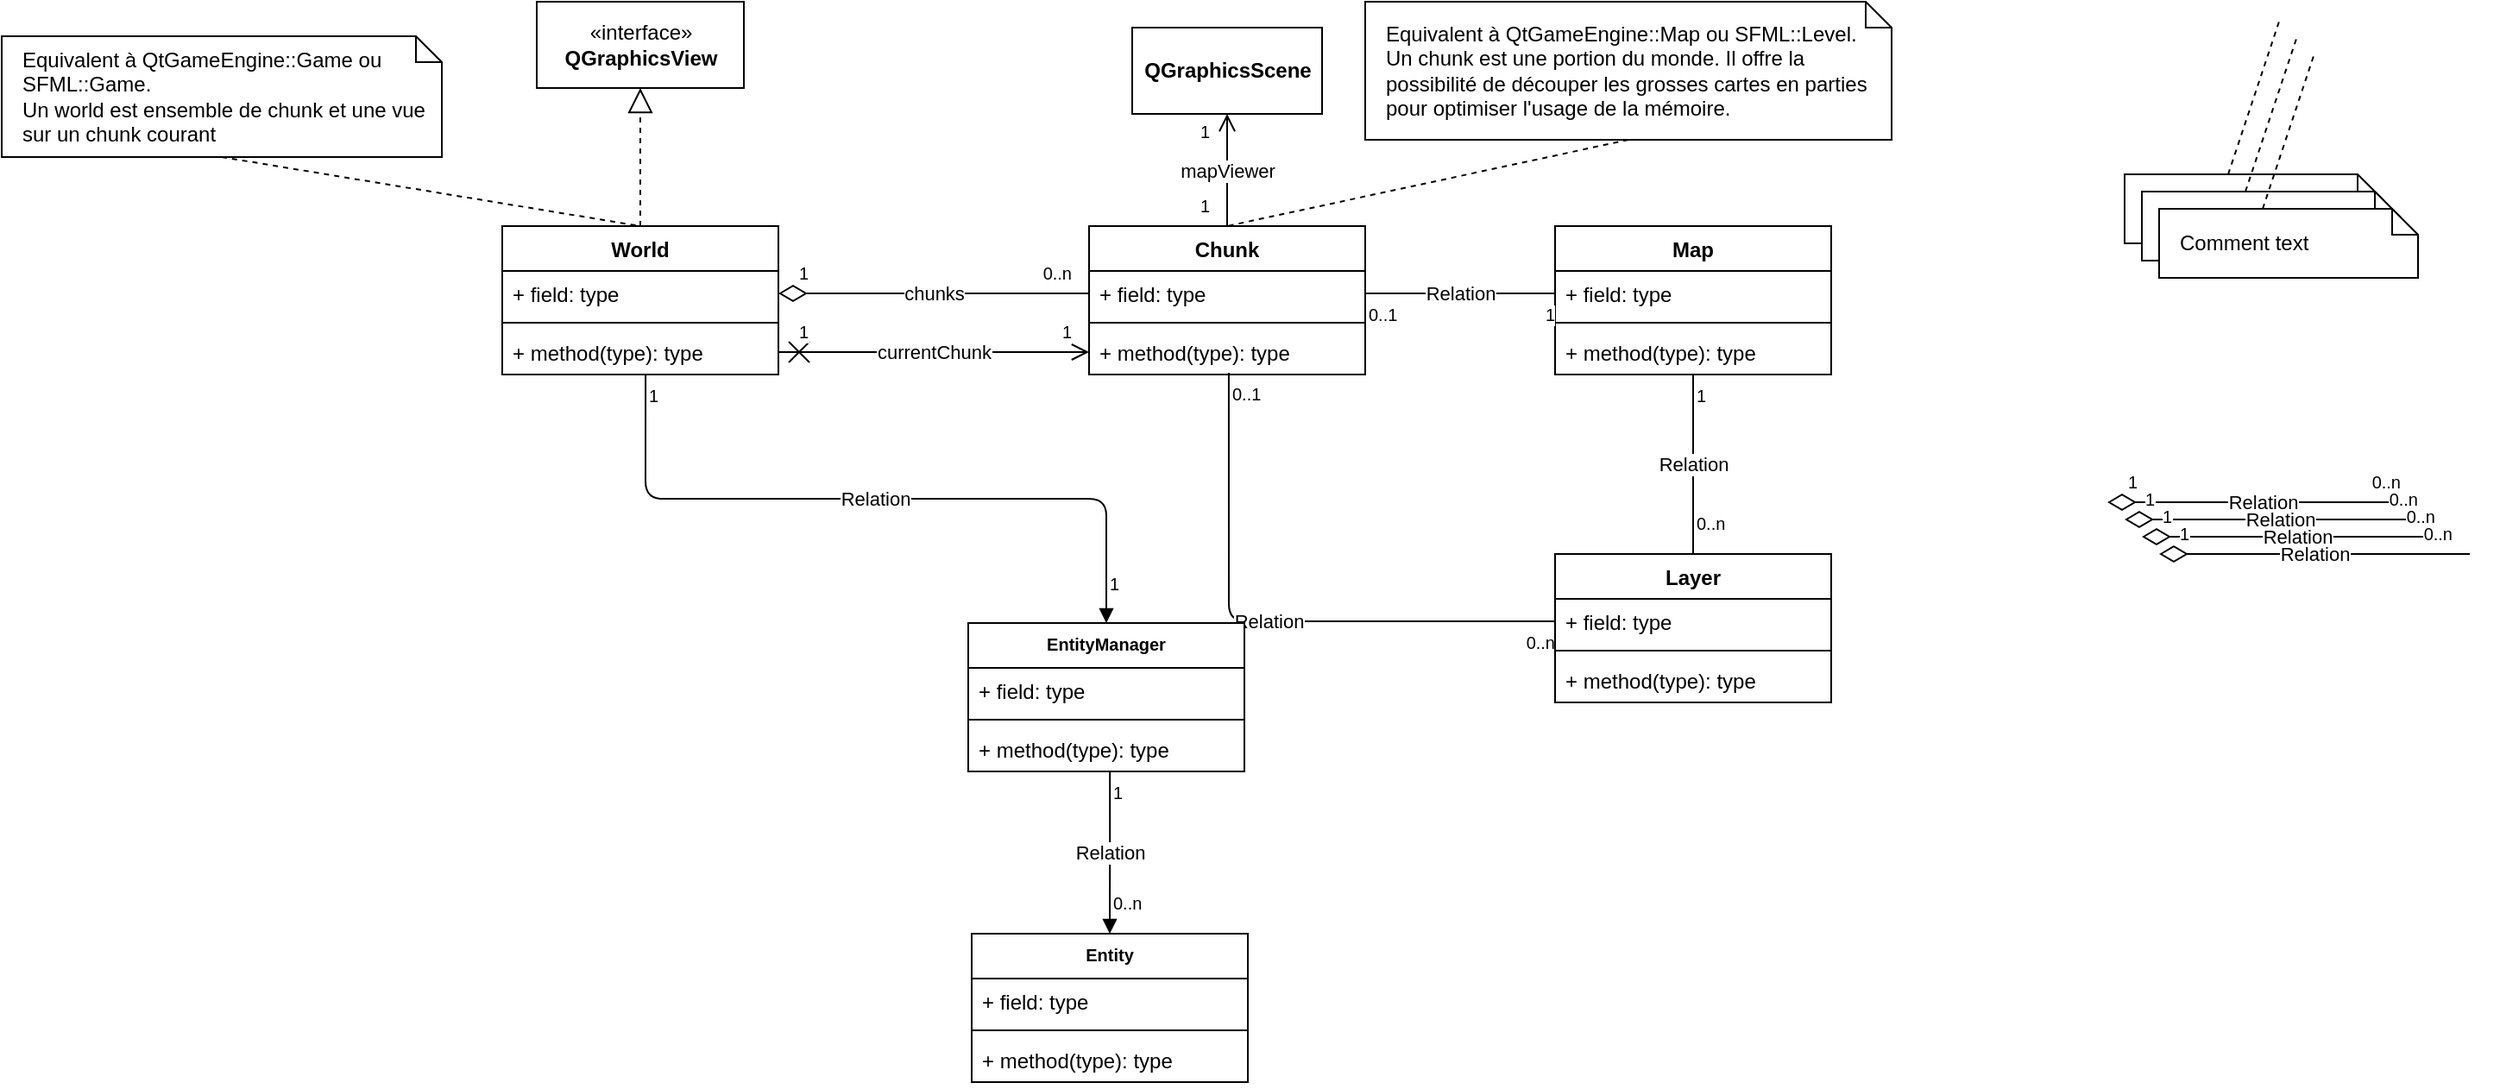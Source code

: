 <mxfile version="13.1.14" type="github">
  <diagram id="xiOiq24JkSzProiSVCCY" name="Page-1">
    <mxGraphModel dx="2591" dy="761" grid="1" gridSize="10" guides="1" tooltips="1" connect="1" arrows="1" fold="1" page="1" pageScale="1" pageWidth="1169" pageHeight="1654" math="0" shadow="0">
      <root>
        <mxCell id="0" />
        <mxCell id="1" parent="0" />
        <mxCell id="bohhxA9WNWS1U3EAJLv6-5" value="Map" style="swimlane;fontStyle=1;align=center;verticalAlign=top;childLayout=stackLayout;horizontal=1;startSize=26;horizontalStack=0;resizeParent=1;resizeParentMax=0;resizeLast=0;collapsible=1;marginBottom=0;" parent="1" vertex="1">
          <mxGeometry x="640" y="140" width="160" height="86" as="geometry" />
        </mxCell>
        <mxCell id="bohhxA9WNWS1U3EAJLv6-6" value="+ field: type" style="text;strokeColor=none;fillColor=none;align=left;verticalAlign=top;spacingLeft=4;spacingRight=4;overflow=hidden;rotatable=0;points=[[0,0.5],[1,0.5]];portConstraint=eastwest;" parent="bohhxA9WNWS1U3EAJLv6-5" vertex="1">
          <mxGeometry y="26" width="160" height="26" as="geometry" />
        </mxCell>
        <mxCell id="bohhxA9WNWS1U3EAJLv6-7" value="" style="line;strokeWidth=1;fillColor=none;align=left;verticalAlign=middle;spacingTop=-1;spacingLeft=3;spacingRight=3;rotatable=0;labelPosition=right;points=[];portConstraint=eastwest;" parent="bohhxA9WNWS1U3EAJLv6-5" vertex="1">
          <mxGeometry y="52" width="160" height="8" as="geometry" />
        </mxCell>
        <mxCell id="bohhxA9WNWS1U3EAJLv6-8" value="+ method(type): type" style="text;strokeColor=none;fillColor=none;align=left;verticalAlign=top;spacingLeft=4;spacingRight=4;overflow=hidden;rotatable=0;points=[[0,0.5],[1,0.5]];portConstraint=eastwest;" parent="bohhxA9WNWS1U3EAJLv6-5" vertex="1">
          <mxGeometry y="60" width="160" height="26" as="geometry" />
        </mxCell>
        <mxCell id="bohhxA9WNWS1U3EAJLv6-22" value="Relation" style="endArrow=none;html=1;endSize=6;startArrow=none;startSize=6;startFill=0;edgeStyle=orthogonalEdgeStyle;endFill=0;exitX=1;exitY=0.5;exitDx=0;exitDy=0;entryX=0;entryY=0.5;entryDx=0;entryDy=0;" parent="1" source="bxOdq--mQ42lOuyjaQym-25" target="bohhxA9WNWS1U3EAJLv6-6" edge="1">
          <mxGeometry relative="1" as="geometry">
            <mxPoint x="400" y="300" as="sourcePoint" />
            <mxPoint x="520" y="300" as="targetPoint" />
          </mxGeometry>
        </mxCell>
        <mxCell id="bohhxA9WNWS1U3EAJLv6-23" value="0..1" style="resizable=0;html=1;align=left;verticalAlign=top;labelBackgroundColor=#ffffff;fontSize=10;" parent="bohhxA9WNWS1U3EAJLv6-22" connectable="0" vertex="1">
          <mxGeometry x="-1" relative="1" as="geometry" />
        </mxCell>
        <mxCell id="bohhxA9WNWS1U3EAJLv6-24" value="1" style="resizable=0;html=1;align=right;verticalAlign=top;labelBackgroundColor=#ffffff;fontSize=10;" parent="bohhxA9WNWS1U3EAJLv6-22" connectable="0" vertex="1">
          <mxGeometry x="1" relative="1" as="geometry" />
        </mxCell>
        <mxCell id="bohhxA9WNWS1U3EAJLv6-25" value="Relation" style="endArrow=block;html=1;endSize=6;startArrow=none;startSize=6;startFill=0;edgeStyle=orthogonalEdgeStyle;endFill=1;entryX=0.5;entryY=0;entryDx=0;entryDy=0;exitX=0.519;exitY=1;exitDx=0;exitDy=0;exitPerimeter=0;" parent="1" edge="1" target="bohhxA9WNWS1U3EAJLv6-45" source="bohhxA9WNWS1U3EAJLv6-4">
          <mxGeometry relative="1" as="geometry">
            <mxPoint x="270" y="250" as="sourcePoint" />
            <mxPoint x="240" y="314.99" as="targetPoint" />
          </mxGeometry>
        </mxCell>
        <mxCell id="bohhxA9WNWS1U3EAJLv6-26" value="1" style="resizable=0;html=1;align=left;verticalAlign=top;labelBackgroundColor=#ffffff;fontSize=10;" parent="bohhxA9WNWS1U3EAJLv6-25" connectable="0" vertex="1">
          <mxGeometry x="-1" relative="1" as="geometry" />
        </mxCell>
        <mxCell id="bohhxA9WNWS1U3EAJLv6-27" value="1" style="resizable=0;html=1;align=left;verticalAlign=top;labelBackgroundColor=#ffffff;fontSize=10;" parent="bohhxA9WNWS1U3EAJLv6-25" connectable="0" vertex="1">
          <mxGeometry x="1" relative="1" as="geometry">
            <mxPoint y="-35" as="offset" />
          </mxGeometry>
        </mxCell>
        <mxCell id="bohhxA9WNWS1U3EAJLv6-31" value="Relation" style="endArrow=block;html=1;endSize=6;startArrow=none;startSize=6;startFill=0;edgeStyle=orthogonalEdgeStyle;endFill=1;exitX=0.513;exitY=1;exitDx=0;exitDy=0;exitPerimeter=0;entryX=0.5;entryY=0;entryDx=0;entryDy=0;" parent="1" source="bohhxA9WNWS1U3EAJLv6-48" target="bohhxA9WNWS1U3EAJLv6-41" edge="1">
          <mxGeometry relative="1" as="geometry">
            <mxPoint x="160" y="450" as="sourcePoint" />
            <mxPoint x="460" y="520" as="targetPoint" />
          </mxGeometry>
        </mxCell>
        <mxCell id="bohhxA9WNWS1U3EAJLv6-32" value="1" style="resizable=0;html=1;align=left;verticalAlign=top;labelBackgroundColor=#ffffff;fontSize=10;" parent="bohhxA9WNWS1U3EAJLv6-31" connectable="0" vertex="1">
          <mxGeometry x="-1" relative="1" as="geometry" />
        </mxCell>
        <mxCell id="bohhxA9WNWS1U3EAJLv6-33" value="0..n" style="resizable=0;html=1;align=left;verticalAlign=top;labelBackgroundColor=#ffffff;fontSize=10;" parent="bohhxA9WNWS1U3EAJLv6-31" connectable="0" vertex="1">
          <mxGeometry x="1" relative="1" as="geometry">
            <mxPoint y="-30.1" as="offset" />
          </mxGeometry>
        </mxCell>
        <mxCell id="bohhxA9WNWS1U3EAJLv6-34" value="Relation" style="endArrow=none;html=1;endSize=6;startArrow=none;startSize=6;startFill=0;edgeStyle=orthogonalEdgeStyle;endFill=0;exitX=0.5;exitY=1;exitDx=0;exitDy=0;exitPerimeter=0;entryX=0.5;entryY=0;entryDx=0;entryDy=0;" parent="1" source="bohhxA9WNWS1U3EAJLv6-8" target="bohhxA9WNWS1U3EAJLv6-9" edge="1">
          <mxGeometry relative="1" as="geometry">
            <mxPoint x="490" y="500" as="sourcePoint" />
            <mxPoint x="880" y="280" as="targetPoint" />
          </mxGeometry>
        </mxCell>
        <mxCell id="bohhxA9WNWS1U3EAJLv6-35" value="1" style="resizable=0;html=1;align=left;verticalAlign=top;labelBackgroundColor=#ffffff;fontSize=10;" parent="bohhxA9WNWS1U3EAJLv6-34" connectable="0" vertex="1">
          <mxGeometry x="-1" relative="1" as="geometry" />
        </mxCell>
        <mxCell id="bohhxA9WNWS1U3EAJLv6-36" value="0..n" style="resizable=0;html=1;align=left;verticalAlign=top;labelBackgroundColor=#ffffff;fontSize=10;" parent="bohhxA9WNWS1U3EAJLv6-34" connectable="0" vertex="1">
          <mxGeometry x="1" relative="1" as="geometry">
            <mxPoint y="-30.17" as="offset" />
          </mxGeometry>
        </mxCell>
        <mxCell id="bohhxA9WNWS1U3EAJLv6-37" value="Relation" style="endArrow=none;html=1;endSize=6;startArrow=none;startSize=6;startFill=0;edgeStyle=orthogonalEdgeStyle;endFill=0;exitX=0.506;exitY=0.962;exitDx=0;exitDy=0;entryX=0;entryY=0.5;entryDx=0;entryDy=0;exitPerimeter=0;" parent="1" source="bxOdq--mQ42lOuyjaQym-27" target="bohhxA9WNWS1U3EAJLv6-10" edge="1">
          <mxGeometry relative="1" as="geometry">
            <mxPoint x="380" y="340" as="sourcePoint" />
            <mxPoint x="500" y="340" as="targetPoint" />
          </mxGeometry>
        </mxCell>
        <mxCell id="bohhxA9WNWS1U3EAJLv6-38" value="0..1" style="resizable=0;html=1;align=left;verticalAlign=top;labelBackgroundColor=#ffffff;fontSize=10;" parent="bohhxA9WNWS1U3EAJLv6-37" connectable="0" vertex="1">
          <mxGeometry x="-1" relative="1" as="geometry" />
        </mxCell>
        <mxCell id="bohhxA9WNWS1U3EAJLv6-39" value="0..n" style="resizable=0;html=1;align=right;verticalAlign=top;labelBackgroundColor=#ffffff;fontSize=10;" parent="bohhxA9WNWS1U3EAJLv6-37" connectable="0" vertex="1">
          <mxGeometry x="1" relative="1" as="geometry" />
        </mxCell>
        <mxCell id="bohhxA9WNWS1U3EAJLv6-9" value="Layer" style="swimlane;fontStyle=1;align=center;verticalAlign=top;childLayout=stackLayout;horizontal=1;startSize=26;horizontalStack=0;resizeParent=1;resizeParentMax=0;resizeLast=0;collapsible=1;marginBottom=0;" parent="1" vertex="1">
          <mxGeometry x="640" y="330" width="160" height="86" as="geometry" />
        </mxCell>
        <mxCell id="bohhxA9WNWS1U3EAJLv6-10" value="+ field: type" style="text;strokeColor=none;fillColor=none;align=left;verticalAlign=top;spacingLeft=4;spacingRight=4;overflow=hidden;rotatable=0;points=[[0,0.5],[1,0.5]];portConstraint=eastwest;" parent="bohhxA9WNWS1U3EAJLv6-9" vertex="1">
          <mxGeometry y="26" width="160" height="26" as="geometry" />
        </mxCell>
        <mxCell id="bohhxA9WNWS1U3EAJLv6-11" value="" style="line;strokeWidth=1;fillColor=none;align=left;verticalAlign=middle;spacingTop=-1;spacingLeft=3;spacingRight=3;rotatable=0;labelPosition=right;points=[];portConstraint=eastwest;" parent="bohhxA9WNWS1U3EAJLv6-9" vertex="1">
          <mxGeometry y="52" width="160" height="8" as="geometry" />
        </mxCell>
        <mxCell id="bohhxA9WNWS1U3EAJLv6-12" value="+ method(type): type" style="text;strokeColor=none;fillColor=none;align=left;verticalAlign=top;spacingLeft=4;spacingRight=4;overflow=hidden;rotatable=0;points=[[0,0.5],[1,0.5]];portConstraint=eastwest;" parent="bohhxA9WNWS1U3EAJLv6-9" vertex="1">
          <mxGeometry y="60" width="160" height="26" as="geometry" />
        </mxCell>
        <mxCell id="bohhxA9WNWS1U3EAJLv6-45" value="EntityManager" style="swimlane;fontStyle=1;align=center;verticalAlign=top;childLayout=stackLayout;horizontal=1;startSize=26;horizontalStack=0;resizeParent=1;resizeParentMax=0;resizeLast=0;collapsible=1;marginBottom=0;fontSize=10;" parent="1" vertex="1">
          <mxGeometry x="300" y="370" width="160" height="86" as="geometry" />
        </mxCell>
        <mxCell id="bohhxA9WNWS1U3EAJLv6-46" value="+ field: type" style="text;strokeColor=none;fillColor=none;align=left;verticalAlign=top;spacingLeft=4;spacingRight=4;overflow=hidden;rotatable=0;points=[[0,0.5],[1,0.5]];portConstraint=eastwest;" parent="bohhxA9WNWS1U3EAJLv6-45" vertex="1">
          <mxGeometry y="26" width="160" height="26" as="geometry" />
        </mxCell>
        <mxCell id="bohhxA9WNWS1U3EAJLv6-47" value="" style="line;strokeWidth=1;fillColor=none;align=left;verticalAlign=middle;spacingTop=-1;spacingLeft=3;spacingRight=3;rotatable=0;labelPosition=right;points=[];portConstraint=eastwest;" parent="bohhxA9WNWS1U3EAJLv6-45" vertex="1">
          <mxGeometry y="52" width="160" height="8" as="geometry" />
        </mxCell>
        <mxCell id="bohhxA9WNWS1U3EAJLv6-48" value="+ method(type): type" style="text;strokeColor=none;fillColor=none;align=left;verticalAlign=top;spacingLeft=4;spacingRight=4;overflow=hidden;rotatable=0;points=[[0,0.5],[1,0.5]];portConstraint=eastwest;" parent="bohhxA9WNWS1U3EAJLv6-45" vertex="1">
          <mxGeometry y="60" width="160" height="26" as="geometry" />
        </mxCell>
        <mxCell id="bohhxA9WNWS1U3EAJLv6-41" value="Entity" style="swimlane;fontStyle=1;align=center;verticalAlign=top;childLayout=stackLayout;horizontal=1;startSize=26;horizontalStack=0;resizeParent=1;resizeParentMax=0;resizeLast=0;collapsible=1;marginBottom=0;fontSize=10;" parent="1" vertex="1">
          <mxGeometry x="302" y="550" width="160" height="86" as="geometry" />
        </mxCell>
        <mxCell id="bohhxA9WNWS1U3EAJLv6-42" value="+ field: type" style="text;strokeColor=none;fillColor=none;align=left;verticalAlign=top;spacingLeft=4;spacingRight=4;overflow=hidden;rotatable=0;points=[[0,0.5],[1,0.5]];portConstraint=eastwest;" parent="bohhxA9WNWS1U3EAJLv6-41" vertex="1">
          <mxGeometry y="26" width="160" height="26" as="geometry" />
        </mxCell>
        <mxCell id="bohhxA9WNWS1U3EAJLv6-43" value="" style="line;strokeWidth=1;fillColor=none;align=left;verticalAlign=middle;spacingTop=-1;spacingLeft=3;spacingRight=3;rotatable=0;labelPosition=right;points=[];portConstraint=eastwest;" parent="bohhxA9WNWS1U3EAJLv6-41" vertex="1">
          <mxGeometry y="52" width="160" height="8" as="geometry" />
        </mxCell>
        <mxCell id="bohhxA9WNWS1U3EAJLv6-44" value="+ method(type): type" style="text;strokeColor=none;fillColor=none;align=left;verticalAlign=top;spacingLeft=4;spacingRight=4;overflow=hidden;rotatable=0;points=[[0,0.5],[1,0.5]];portConstraint=eastwest;" parent="bohhxA9WNWS1U3EAJLv6-41" vertex="1">
          <mxGeometry y="60" width="160" height="26" as="geometry" />
        </mxCell>
        <mxCell id="bxOdq--mQ42lOuyjaQym-1" value="Equivalent à QtGameEngine::Game ou SFML::Game.&lt;br&gt;Un world est ensemble de chunk et une vue sur un chunk courant" style="shape=note;size=15;align=left;spacingLeft=10;html=1;whiteSpace=wrap;" vertex="1" parent="1">
          <mxGeometry x="-260" y="30" width="255" height="70" as="geometry" />
        </mxCell>
        <mxCell id="bxOdq--mQ42lOuyjaQym-2" value="" style="edgeStyle=none;endArrow=none;exitX=0.5;exitY=1;dashed=1;html=1;exitDx=0;exitDy=0;exitPerimeter=0;entryX=0.5;entryY=0;entryDx=0;entryDy=0;" edge="1" source="bxOdq--mQ42lOuyjaQym-1" parent="1" target="bohhxA9WNWS1U3EAJLv6-1">
          <mxGeometry x="1" relative="1" as="geometry">
            <mxPoint x="700" y="520" as="targetPoint" />
          </mxGeometry>
        </mxCell>
        <mxCell id="bxOdq--mQ42lOuyjaQym-4" value="Comment text" style="shape=note;size=15;align=left;spacingLeft=10;html=1;whiteSpace=wrap;" vertex="1" parent="1">
          <mxGeometry x="970" y="110" width="150" height="40" as="geometry" />
        </mxCell>
        <mxCell id="bxOdq--mQ42lOuyjaQym-5" value="" style="edgeStyle=none;endArrow=none;exitX=0.4;exitY=0;dashed=1;html=1;" edge="1" parent="1" source="bxOdq--mQ42lOuyjaQym-4">
          <mxGeometry x="1" relative="1" as="geometry">
            <mxPoint x="1060" y="20" as="targetPoint" />
          </mxGeometry>
        </mxCell>
        <mxCell id="bxOdq--mQ42lOuyjaQym-6" value="Comment text" style="shape=note;size=15;align=left;spacingLeft=10;html=1;whiteSpace=wrap;" vertex="1" parent="1">
          <mxGeometry x="980" y="120" width="150" height="40" as="geometry" />
        </mxCell>
        <mxCell id="bxOdq--mQ42lOuyjaQym-7" value="" style="edgeStyle=none;endArrow=none;exitX=0.4;exitY=0;dashed=1;html=1;" edge="1" parent="1" source="bxOdq--mQ42lOuyjaQym-6">
          <mxGeometry x="1" relative="1" as="geometry">
            <mxPoint x="1070" y="30" as="targetPoint" />
          </mxGeometry>
        </mxCell>
        <mxCell id="bxOdq--mQ42lOuyjaQym-8" value="Comment text" style="shape=note;size=15;align=left;spacingLeft=10;html=1;whiteSpace=wrap;" vertex="1" parent="1">
          <mxGeometry x="990" y="130" width="150" height="40" as="geometry" />
        </mxCell>
        <mxCell id="bxOdq--mQ42lOuyjaQym-9" value="" style="edgeStyle=none;endArrow=none;exitX=0.4;exitY=0;dashed=1;html=1;" edge="1" parent="1" source="bxOdq--mQ42lOuyjaQym-8">
          <mxGeometry x="1" relative="1" as="geometry">
            <mxPoint x="1080" y="40" as="targetPoint" />
          </mxGeometry>
        </mxCell>
        <mxCell id="bxOdq--mQ42lOuyjaQym-10" value="Equivalent à QtGameEngine::Map ou SFML::Level.&lt;br&gt;Un chunk est une portion du monde. Il offre la possibilité de découper les grosses cartes en parties pour optimiser l&#39;usage de la mémoire." style="shape=note;size=15;align=left;spacingLeft=10;html=1;whiteSpace=wrap;" vertex="1" parent="1">
          <mxGeometry x="530" y="10" width="305" height="80" as="geometry" />
        </mxCell>
        <mxCell id="bxOdq--mQ42lOuyjaQym-11" value="" style="edgeStyle=none;endArrow=none;exitX=0.5;exitY=1;dashed=1;html=1;exitDx=0;exitDy=0;exitPerimeter=0;entryX=0.5;entryY=0;entryDx=0;entryDy=0;" edge="1" parent="1" source="bxOdq--mQ42lOuyjaQym-10" target="bxOdq--mQ42lOuyjaQym-24">
          <mxGeometry x="1" relative="1" as="geometry">
            <mxPoint x="560" y="-40" as="targetPoint" />
          </mxGeometry>
        </mxCell>
        <mxCell id="bxOdq--mQ42lOuyjaQym-21" value="chunks" style="endArrow=none;html=1;endSize=0;startArrow=diamondThin;startSize=14;startFill=0;edgeStyle=orthogonalEdgeStyle;endFill=0;exitX=1;exitY=0.5;exitDx=0;exitDy=0;align=center;targetPerimeterSpacing=0;entryX=0;entryY=0.5;entryDx=0;entryDy=0;sourcePerimeterSpacing=0;" edge="1" parent="1" source="bohhxA9WNWS1U3EAJLv6-2" target="bxOdq--mQ42lOuyjaQym-25">
          <mxGeometry relative="1" as="geometry">
            <mxPoint x="1010" y="306" as="sourcePoint" />
            <mxPoint x="300" y="60" as="targetPoint" />
          </mxGeometry>
        </mxCell>
        <mxCell id="bxOdq--mQ42lOuyjaQym-22" value="1" style="resizable=0;align=left;verticalAlign=bottom;labelBackgroundColor=#ffffff;fontSize=10;spacing=0;spacingLeft=12;spacingBottom=6;spacingRight=12;html=1;" connectable="0" vertex="1" parent="bxOdq--mQ42lOuyjaQym-21">
          <mxGeometry x="-1" relative="1" as="geometry" />
        </mxCell>
        <mxCell id="bxOdq--mQ42lOuyjaQym-23" value="0..n" style="resizable=0;html=1;align=right;verticalAlign=bottom;labelBackgroundColor=#ffffff;fontSize=10;spacing=0;spacingLeft=12;spacingRight=12;spacingTop=0;spacingBottom=6;" connectable="0" vertex="1" parent="bxOdq--mQ42lOuyjaQym-21">
          <mxGeometry x="1" relative="1" as="geometry" />
        </mxCell>
        <mxCell id="bohhxA9WNWS1U3EAJLv6-1" value="World" style="swimlane;fontStyle=1;align=center;verticalAlign=top;childLayout=stackLayout;horizontal=1;startSize=26;horizontalStack=0;resizeParent=1;resizeParentMax=0;resizeLast=0;collapsible=1;marginBottom=0;" parent="1" vertex="1">
          <mxGeometry x="30" y="140" width="160" height="86" as="geometry" />
        </mxCell>
        <mxCell id="bohhxA9WNWS1U3EAJLv6-2" value="+ field: type" style="text;strokeColor=none;fillColor=none;align=left;verticalAlign=top;spacingLeft=4;spacingRight=4;overflow=hidden;rotatable=0;points=[[0,0.5],[1,0.5]];portConstraint=eastwest;" parent="bohhxA9WNWS1U3EAJLv6-1" vertex="1">
          <mxGeometry y="26" width="160" height="26" as="geometry" />
        </mxCell>
        <mxCell id="bohhxA9WNWS1U3EAJLv6-3" value="" style="line;strokeWidth=1;fillColor=none;align=left;verticalAlign=middle;spacingTop=-1;spacingLeft=3;spacingRight=3;rotatable=0;labelPosition=right;points=[];portConstraint=eastwest;" parent="bohhxA9WNWS1U3EAJLv6-1" vertex="1">
          <mxGeometry y="52" width="160" height="8" as="geometry" />
        </mxCell>
        <mxCell id="bohhxA9WNWS1U3EAJLv6-4" value="+ method(type): type" style="text;strokeColor=none;fillColor=none;align=left;verticalAlign=top;spacingLeft=4;spacingRight=4;overflow=hidden;rotatable=0;points=[[0,0.5],[1,0.5]];portConstraint=eastwest;" parent="bohhxA9WNWS1U3EAJLv6-1" vertex="1">
          <mxGeometry y="60" width="160" height="26" as="geometry" />
        </mxCell>
        <mxCell id="bxOdq--mQ42lOuyjaQym-24" value="Chunk" style="swimlane;fontStyle=1;align=center;verticalAlign=top;childLayout=stackLayout;horizontal=1;startSize=26;horizontalStack=0;resizeParent=1;resizeParentMax=0;resizeLast=0;collapsible=1;marginBottom=0;" vertex="1" parent="1">
          <mxGeometry x="370" y="140" width="160" height="86" as="geometry" />
        </mxCell>
        <mxCell id="bxOdq--mQ42lOuyjaQym-25" value="+ field: type" style="text;strokeColor=none;fillColor=none;align=left;verticalAlign=top;spacingLeft=4;spacingRight=4;overflow=hidden;rotatable=0;points=[[0,0.5],[1,0.5]];portConstraint=eastwest;" vertex="1" parent="bxOdq--mQ42lOuyjaQym-24">
          <mxGeometry y="26" width="160" height="26" as="geometry" />
        </mxCell>
        <mxCell id="bxOdq--mQ42lOuyjaQym-26" value="" style="line;strokeWidth=1;fillColor=none;align=left;verticalAlign=middle;spacingTop=-1;spacingLeft=3;spacingRight=3;rotatable=0;labelPosition=right;points=[];portConstraint=eastwest;" vertex="1" parent="bxOdq--mQ42lOuyjaQym-24">
          <mxGeometry y="52" width="160" height="8" as="geometry" />
        </mxCell>
        <mxCell id="bxOdq--mQ42lOuyjaQym-27" value="+ method(type): type" style="text;strokeColor=none;fillColor=none;align=left;verticalAlign=top;spacingLeft=4;spacingRight=4;overflow=hidden;rotatable=0;points=[[0,0.5],[1,0.5]];portConstraint=eastwest;" vertex="1" parent="bxOdq--mQ42lOuyjaQym-24">
          <mxGeometry y="60" width="160" height="26" as="geometry" />
        </mxCell>
        <mxCell id="bxOdq--mQ42lOuyjaQym-38" value="mapViewer" style="endArrow=none;html=1;endSize=0;startArrow=open;startSize=8;startFill=0;edgeStyle=orthogonalEdgeStyle;endFill=0;align=center;targetPerimeterSpacing=0;entryX=0.5;entryY=0;entryDx=0;entryDy=0;sourcePerimeterSpacing=0;exitX=0.5;exitY=1;exitDx=0;exitDy=0;" edge="1" parent="1" source="bxOdq--mQ42lOuyjaQym-64" target="bxOdq--mQ42lOuyjaQym-24">
          <mxGeometry relative="1" as="geometry">
            <mxPoint x="300" y="80" as="sourcePoint" />
            <mxPoint x="360" y="100" as="targetPoint" />
          </mxGeometry>
        </mxCell>
        <mxCell id="bxOdq--mQ42lOuyjaQym-39" value="1" style="resizable=0;align=right;verticalAlign=top;labelBackgroundColor=#ffffff;fontSize=10;spacing=0;spacingLeft=12;spacingBottom=6;spacingRight=12;html=1;" connectable="0" vertex="1" parent="bxOdq--mQ42lOuyjaQym-38">
          <mxGeometry x="-1" relative="1" as="geometry" />
        </mxCell>
        <mxCell id="bxOdq--mQ42lOuyjaQym-40" value="1" style="resizable=0;html=1;align=right;verticalAlign=bottom;labelBackgroundColor=#ffffff;fontSize=10;spacing=0;spacingLeft=12;spacingRight=12;spacingTop=0;spacingBottom=6;" connectable="0" vertex="1" parent="bxOdq--mQ42lOuyjaQym-38">
          <mxGeometry x="1" relative="1" as="geometry" />
        </mxCell>
        <mxCell id="bxOdq--mQ42lOuyjaQym-41" value="Relation" style="endArrow=none;html=1;endSize=12;startArrow=diamondThin;startSize=14;startFill=0;edgeStyle=orthogonalEdgeStyle;endFill=0;exitX=1;exitY=0.5;exitDx=0;exitDy=0;align=center;targetPerimeterSpacing=12;entryX=0;entryY=0.5;entryDx=0;entryDy=0;sourcePerimeterSpacing=14;" edge="1" parent="1">
          <mxGeometry relative="1" as="geometry">
            <mxPoint x="960" y="300" as="sourcePoint" />
            <mxPoint x="1140" y="300" as="targetPoint" />
          </mxGeometry>
        </mxCell>
        <mxCell id="bxOdq--mQ42lOuyjaQym-42" value="1" style="resizable=0;align=left;verticalAlign=bottom;labelBackgroundColor=#ffffff;fontSize=10;spacing=0;spacingLeft=12;spacingBottom=6;spacingRight=12;html=1;" connectable="0" vertex="1" parent="bxOdq--mQ42lOuyjaQym-41">
          <mxGeometry x="-1" relative="1" as="geometry" />
        </mxCell>
        <mxCell id="bxOdq--mQ42lOuyjaQym-43" value="0..n" style="resizable=0;html=1;align=right;verticalAlign=bottom;labelBackgroundColor=#ffffff;fontSize=10;spacing=0;spacingLeft=12;spacingRight=12;spacingTop=0;spacingBottom=6;" connectable="0" vertex="1" parent="bxOdq--mQ42lOuyjaQym-41">
          <mxGeometry x="1" relative="1" as="geometry" />
        </mxCell>
        <mxCell id="bxOdq--mQ42lOuyjaQym-44" value="Relation" style="endArrow=none;html=1;endSize=12;startArrow=diamondThin;startSize=14;startFill=0;edgeStyle=orthogonalEdgeStyle;endFill=0;exitX=1;exitY=0.5;exitDx=0;exitDy=0;align=center;targetPerimeterSpacing=12;entryX=0;entryY=0.5;entryDx=0;entryDy=0;sourcePerimeterSpacing=14;" edge="1" parent="1">
          <mxGeometry relative="1" as="geometry">
            <mxPoint x="970" y="310" as="sourcePoint" />
            <mxPoint x="1150" y="310" as="targetPoint" />
          </mxGeometry>
        </mxCell>
        <mxCell id="bxOdq--mQ42lOuyjaQym-45" value="1" style="resizable=0;align=left;verticalAlign=bottom;labelBackgroundColor=#ffffff;fontSize=10;spacing=0;spacingLeft=12;spacingBottom=6;spacingRight=12;html=1;" connectable="0" vertex="1" parent="bxOdq--mQ42lOuyjaQym-44">
          <mxGeometry x="-1" relative="1" as="geometry" />
        </mxCell>
        <mxCell id="bxOdq--mQ42lOuyjaQym-46" value="0..n" style="resizable=0;html=1;align=right;verticalAlign=bottom;labelBackgroundColor=#ffffff;fontSize=10;spacing=0;spacingLeft=12;spacingRight=12;spacingTop=0;spacingBottom=6;" connectable="0" vertex="1" parent="bxOdq--mQ42lOuyjaQym-44">
          <mxGeometry x="1" relative="1" as="geometry" />
        </mxCell>
        <mxCell id="bxOdq--mQ42lOuyjaQym-47" value="Relation" style="endArrow=none;html=1;endSize=12;startArrow=diamondThin;startSize=14;startFill=0;edgeStyle=orthogonalEdgeStyle;endFill=0;exitX=1;exitY=0.5;exitDx=0;exitDy=0;align=center;targetPerimeterSpacing=12;entryX=0;entryY=0.5;entryDx=0;entryDy=0;sourcePerimeterSpacing=14;" edge="1" parent="1">
          <mxGeometry relative="1" as="geometry">
            <mxPoint x="980" y="320" as="sourcePoint" />
            <mxPoint x="1160" y="320" as="targetPoint" />
          </mxGeometry>
        </mxCell>
        <mxCell id="bxOdq--mQ42lOuyjaQym-48" value="1" style="resizable=0;align=left;verticalAlign=bottom;labelBackgroundColor=#ffffff;fontSize=10;spacing=0;spacingLeft=12;spacingBottom=6;spacingRight=12;html=1;" connectable="0" vertex="1" parent="bxOdq--mQ42lOuyjaQym-47">
          <mxGeometry x="-1" relative="1" as="geometry" />
        </mxCell>
        <mxCell id="bxOdq--mQ42lOuyjaQym-49" value="0..n" style="resizable=0;html=1;align=right;verticalAlign=bottom;labelBackgroundColor=#ffffff;fontSize=10;spacing=0;spacingLeft=12;spacingRight=12;spacingTop=0;spacingBottom=6;" connectable="0" vertex="1" parent="bxOdq--mQ42lOuyjaQym-47">
          <mxGeometry x="1" relative="1" as="geometry" />
        </mxCell>
        <mxCell id="bxOdq--mQ42lOuyjaQym-50" value="Relation" style="endArrow=none;html=1;endSize=12;startArrow=diamondThin;startSize=14;startFill=0;edgeStyle=orthogonalEdgeStyle;endFill=0;exitX=1;exitY=0.5;exitDx=0;exitDy=0;align=center;targetPerimeterSpacing=12;entryX=0;entryY=0.5;entryDx=0;entryDy=0;sourcePerimeterSpacing=14;" edge="1" parent="1">
          <mxGeometry relative="1" as="geometry">
            <mxPoint x="990" y="330" as="sourcePoint" />
            <mxPoint x="1170" y="330" as="targetPoint" />
          </mxGeometry>
        </mxCell>
        <mxCell id="bxOdq--mQ42lOuyjaQym-51" value="1" style="resizable=0;align=left;verticalAlign=bottom;labelBackgroundColor=#ffffff;fontSize=10;spacing=0;spacingLeft=12;spacingBottom=6;spacingRight=12;html=1;" connectable="0" vertex="1" parent="bxOdq--mQ42lOuyjaQym-50">
          <mxGeometry x="-1" relative="1" as="geometry" />
        </mxCell>
        <mxCell id="bxOdq--mQ42lOuyjaQym-52" value="0..n" style="resizable=0;html=1;align=right;verticalAlign=bottom;labelBackgroundColor=#ffffff;fontSize=10;spacing=0;spacingLeft=12;spacingRight=12;spacingTop=0;spacingBottom=6;" connectable="0" vertex="1" parent="bxOdq--mQ42lOuyjaQym-50">
          <mxGeometry x="1" relative="1" as="geometry" />
        </mxCell>
        <mxCell id="bxOdq--mQ42lOuyjaQym-53" value="currentChunk" style="endArrow=open;html=1;endSize=8;startArrow=cross;startSize=10;startFill=0;edgeStyle=orthogonalEdgeStyle;endFill=0;exitX=1;exitY=0.5;exitDx=0;exitDy=0;align=center;targetPerimeterSpacing=0;entryX=0;entryY=0.5;entryDx=0;entryDy=0;sourcePerimeterSpacing=0;" edge="1" parent="1" source="bohhxA9WNWS1U3EAJLv6-4" target="bxOdq--mQ42lOuyjaQym-27">
          <mxGeometry relative="1" as="geometry">
            <mxPoint x="200" y="270" as="sourcePoint" />
            <mxPoint x="380" y="270" as="targetPoint" />
          </mxGeometry>
        </mxCell>
        <mxCell id="bxOdq--mQ42lOuyjaQym-54" value="1" style="resizable=0;align=left;verticalAlign=bottom;labelBackgroundColor=#ffffff;fontSize=10;spacing=0;spacingLeft=12;spacingBottom=6;spacingRight=12;html=1;" connectable="0" vertex="1" parent="bxOdq--mQ42lOuyjaQym-53">
          <mxGeometry x="-1" relative="1" as="geometry" />
        </mxCell>
        <mxCell id="bxOdq--mQ42lOuyjaQym-55" value="1" style="resizable=0;html=1;align=right;verticalAlign=bottom;labelBackgroundColor=#ffffff;fontSize=10;spacing=0;spacingLeft=12;spacingRight=12;spacingTop=0;spacingBottom=6;" connectable="0" vertex="1" parent="bxOdq--mQ42lOuyjaQym-53">
          <mxGeometry x="1" relative="1" as="geometry" />
        </mxCell>
        <mxCell id="bxOdq--mQ42lOuyjaQym-61" value="«interface»&lt;br&gt;&lt;b&gt;QGraphicsView&lt;/b&gt;" style="html=1;align=center;" vertex="1" parent="1">
          <mxGeometry x="50" y="10" width="120" height="50" as="geometry" />
        </mxCell>
        <mxCell id="bxOdq--mQ42lOuyjaQym-62" value="" style="endArrow=block;dashed=1;endFill=0;endSize=12;html=1;align=center;entryX=0.5;entryY=1;entryDx=0;entryDy=0;exitX=0.5;exitY=0;exitDx=0;exitDy=0;" edge="1" parent="1" source="bohhxA9WNWS1U3EAJLv6-1" target="bxOdq--mQ42lOuyjaQym-61">
          <mxGeometry width="160" relative="1" as="geometry">
            <mxPoint x="-120" y="280" as="sourcePoint" />
            <mxPoint x="40" y="280" as="targetPoint" />
          </mxGeometry>
        </mxCell>
        <mxCell id="bxOdq--mQ42lOuyjaQym-64" value="&lt;b&gt;QGraphicsScene&lt;/b&gt;" style="html=1;align=center;" vertex="1" parent="1">
          <mxGeometry x="395" y="25" width="110" height="50" as="geometry" />
        </mxCell>
      </root>
    </mxGraphModel>
  </diagram>
</mxfile>
